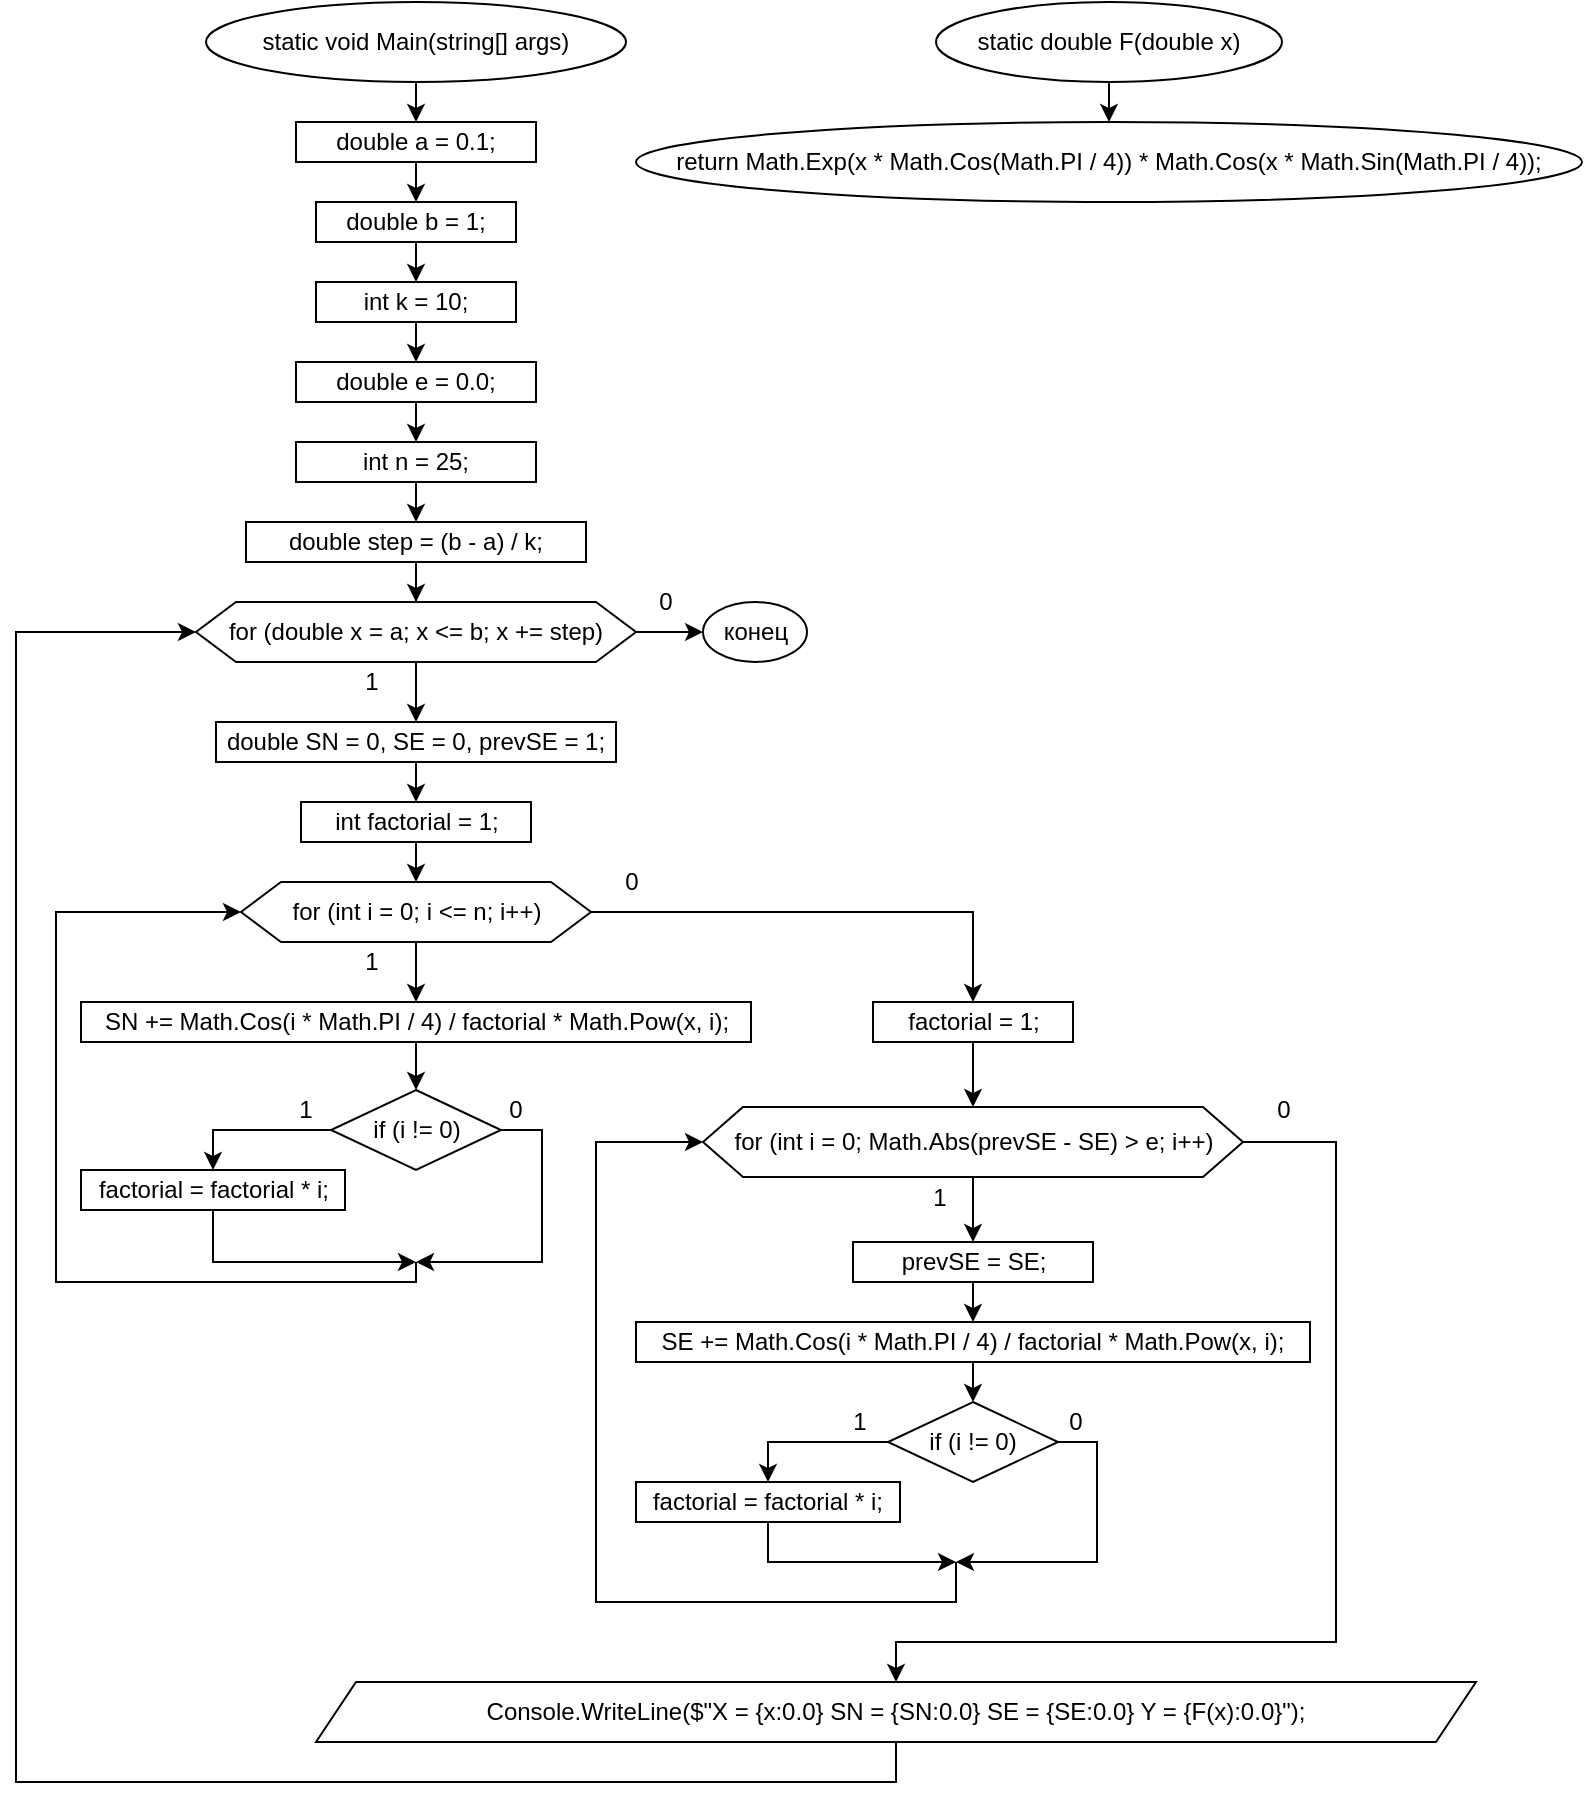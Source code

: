 <mxfile version="15.4.3" type="device"><diagram id="yeRvaVgLvuT2UfRH83QZ" name="Page-1"><mxGraphModel dx="1662" dy="762" grid="1" gridSize="10" guides="1" tooltips="1" connect="1" arrows="1" fold="1" page="1" pageScale="1" pageWidth="827" pageHeight="1169" math="0" shadow="0"><root><mxCell id="0"/><mxCell id="1" parent="0"/><mxCell id="qRY_6YW2k5AQg8p-8XEh-8" style="edgeStyle=orthogonalEdgeStyle;rounded=0;orthogonalLoop=1;jettySize=auto;html=1;exitX=0.5;exitY=1;exitDx=0;exitDy=0;entryX=0.5;entryY=0;entryDx=0;entryDy=0;" parent="1" source="qRY_6YW2k5AQg8p-8XEh-1" target="qRY_6YW2k5AQg8p-8XEh-2" edge="1"><mxGeometry relative="1" as="geometry"/></mxCell><mxCell id="qRY_6YW2k5AQg8p-8XEh-1" value="static void Main(string[] args)" style="ellipse;whiteSpace=wrap;html=1;" parent="1" vertex="1"><mxGeometry x="125" y="10" width="210" height="40" as="geometry"/></mxCell><mxCell id="qRY_6YW2k5AQg8p-8XEh-9" style="edgeStyle=orthogonalEdgeStyle;rounded=0;orthogonalLoop=1;jettySize=auto;html=1;exitX=0.5;exitY=1;exitDx=0;exitDy=0;entryX=0.5;entryY=0;entryDx=0;entryDy=0;" parent="1" source="qRY_6YW2k5AQg8p-8XEh-2" target="qRY_6YW2k5AQg8p-8XEh-3" edge="1"><mxGeometry relative="1" as="geometry"/></mxCell><mxCell id="qRY_6YW2k5AQg8p-8XEh-2" value="double a = 0.1;" style="rounded=0;whiteSpace=wrap;html=1;" parent="1" vertex="1"><mxGeometry x="170" y="70" width="120" height="20" as="geometry"/></mxCell><mxCell id="qRY_6YW2k5AQg8p-8XEh-10" style="edgeStyle=orthogonalEdgeStyle;rounded=0;orthogonalLoop=1;jettySize=auto;html=1;exitX=0.5;exitY=1;exitDx=0;exitDy=0;entryX=0.5;entryY=0;entryDx=0;entryDy=0;" parent="1" source="qRY_6YW2k5AQg8p-8XEh-3" target="qRY_6YW2k5AQg8p-8XEh-4" edge="1"><mxGeometry relative="1" as="geometry"/></mxCell><mxCell id="qRY_6YW2k5AQg8p-8XEh-3" value="double b = 1;" style="rounded=0;whiteSpace=wrap;html=1;" parent="1" vertex="1"><mxGeometry x="180" y="110" width="100" height="20" as="geometry"/></mxCell><mxCell id="qRY_6YW2k5AQg8p-8XEh-11" style="edgeStyle=orthogonalEdgeStyle;rounded=0;orthogonalLoop=1;jettySize=auto;html=1;exitX=0.5;exitY=1;exitDx=0;exitDy=0;entryX=0.5;entryY=0;entryDx=0;entryDy=0;" parent="1" source="qRY_6YW2k5AQg8p-8XEh-4" target="qRY_6YW2k5AQg8p-8XEh-5" edge="1"><mxGeometry relative="1" as="geometry"/></mxCell><mxCell id="qRY_6YW2k5AQg8p-8XEh-4" value="int k = 10;" style="rounded=0;whiteSpace=wrap;html=1;" parent="1" vertex="1"><mxGeometry x="180" y="150" width="100" height="20" as="geometry"/></mxCell><mxCell id="qRY_6YW2k5AQg8p-8XEh-12" style="edgeStyle=orthogonalEdgeStyle;rounded=0;orthogonalLoop=1;jettySize=auto;html=1;exitX=0.5;exitY=1;exitDx=0;exitDy=0;entryX=0.5;entryY=0;entryDx=0;entryDy=0;" parent="1" source="qRY_6YW2k5AQg8p-8XEh-5" target="qRY_6YW2k5AQg8p-8XEh-6" edge="1"><mxGeometry relative="1" as="geometry"/></mxCell><mxCell id="qRY_6YW2k5AQg8p-8XEh-5" value="double e = 0.0;" style="rounded=0;whiteSpace=wrap;html=1;" parent="1" vertex="1"><mxGeometry x="170" y="190" width="120" height="20" as="geometry"/></mxCell><mxCell id="qRY_6YW2k5AQg8p-8XEh-13" style="edgeStyle=orthogonalEdgeStyle;rounded=0;orthogonalLoop=1;jettySize=auto;html=1;exitX=0.5;exitY=1;exitDx=0;exitDy=0;entryX=0.5;entryY=0;entryDx=0;entryDy=0;" parent="1" source="qRY_6YW2k5AQg8p-8XEh-6" target="qRY_6YW2k5AQg8p-8XEh-7" edge="1"><mxGeometry relative="1" as="geometry"/></mxCell><mxCell id="qRY_6YW2k5AQg8p-8XEh-6" value="int n = 25;" style="rounded=0;whiteSpace=wrap;html=1;" parent="1" vertex="1"><mxGeometry x="170" y="230" width="120" height="20" as="geometry"/></mxCell><mxCell id="qRY_6YW2k5AQg8p-8XEh-15" style="edgeStyle=orthogonalEdgeStyle;rounded=0;orthogonalLoop=1;jettySize=auto;html=1;exitX=0.5;exitY=1;exitDx=0;exitDy=0;" parent="1" source="qRY_6YW2k5AQg8p-8XEh-7" target="qRY_6YW2k5AQg8p-8XEh-14" edge="1"><mxGeometry relative="1" as="geometry"/></mxCell><mxCell id="qRY_6YW2k5AQg8p-8XEh-7" value="double step = (b - a) / k;" style="rounded=0;whiteSpace=wrap;html=1;" parent="1" vertex="1"><mxGeometry x="145" y="270" width="170" height="20" as="geometry"/></mxCell><mxCell id="qRY_6YW2k5AQg8p-8XEh-17" style="edgeStyle=orthogonalEdgeStyle;rounded=0;orthogonalLoop=1;jettySize=auto;html=1;exitX=0.5;exitY=1;exitDx=0;exitDy=0;entryX=0.5;entryY=0;entryDx=0;entryDy=0;" parent="1" source="qRY_6YW2k5AQg8p-8XEh-14" target="qRY_6YW2k5AQg8p-8XEh-16" edge="1"><mxGeometry relative="1" as="geometry"/></mxCell><mxCell id="sk5EQhVOSQmlZwDaLAeL-6" style="edgeStyle=orthogonalEdgeStyle;rounded=0;orthogonalLoop=1;jettySize=auto;html=1;exitX=1;exitY=0.5;exitDx=0;exitDy=0;entryX=0;entryY=0.5;entryDx=0;entryDy=0;" parent="1" source="qRY_6YW2k5AQg8p-8XEh-14" target="sk5EQhVOSQmlZwDaLAeL-5" edge="1"><mxGeometry relative="1" as="geometry"/></mxCell><mxCell id="qRY_6YW2k5AQg8p-8XEh-14" value="for (double x = a; x &amp;lt;= b; x += step)" style="shape=hexagon;perimeter=hexagonPerimeter2;whiteSpace=wrap;html=1;fixedSize=1;" parent="1" vertex="1"><mxGeometry x="120" y="310" width="220" height="30" as="geometry"/></mxCell><mxCell id="qRY_6YW2k5AQg8p-8XEh-19" style="edgeStyle=orthogonalEdgeStyle;rounded=0;orthogonalLoop=1;jettySize=auto;html=1;exitX=0.5;exitY=1;exitDx=0;exitDy=0;entryX=0.5;entryY=0;entryDx=0;entryDy=0;" parent="1" source="qRY_6YW2k5AQg8p-8XEh-16" target="qRY_6YW2k5AQg8p-8XEh-18" edge="1"><mxGeometry relative="1" as="geometry"/></mxCell><mxCell id="qRY_6YW2k5AQg8p-8XEh-16" value="double SN = 0, SE = 0, prevSE = 1;" style="rounded=0;whiteSpace=wrap;html=1;" parent="1" vertex="1"><mxGeometry x="130" y="370" width="200" height="20" as="geometry"/></mxCell><mxCell id="qRY_6YW2k5AQg8p-8XEh-21" style="edgeStyle=orthogonalEdgeStyle;rounded=0;orthogonalLoop=1;jettySize=auto;html=1;exitX=0.5;exitY=1;exitDx=0;exitDy=0;entryX=0.5;entryY=0;entryDx=0;entryDy=0;" parent="1" source="qRY_6YW2k5AQg8p-8XEh-18" target="qRY_6YW2k5AQg8p-8XEh-20" edge="1"><mxGeometry relative="1" as="geometry"/></mxCell><mxCell id="qRY_6YW2k5AQg8p-8XEh-18" value="int factorial = 1;" style="rounded=0;whiteSpace=wrap;html=1;" parent="1" vertex="1"><mxGeometry x="172.5" y="410" width="115" height="20" as="geometry"/></mxCell><mxCell id="qRY_6YW2k5AQg8p-8XEh-23" style="edgeStyle=orthogonalEdgeStyle;rounded=0;orthogonalLoop=1;jettySize=auto;html=1;entryX=0.5;entryY=0;entryDx=0;entryDy=0;exitX=0.5;exitY=1;exitDx=0;exitDy=0;" parent="1" source="qRY_6YW2k5AQg8p-8XEh-20" target="qRY_6YW2k5AQg8p-8XEh-22" edge="1"><mxGeometry relative="1" as="geometry"><mxPoint x="230" y="490" as="sourcePoint"/></mxGeometry></mxCell><mxCell id="qRY_6YW2k5AQg8p-8XEh-32" style="edgeStyle=orthogonalEdgeStyle;rounded=0;orthogonalLoop=1;jettySize=auto;html=1;exitX=1;exitY=0.5;exitDx=0;exitDy=0;entryX=0.5;entryY=0;entryDx=0;entryDy=0;" parent="1" source="qRY_6YW2k5AQg8p-8XEh-20" target="qRY_6YW2k5AQg8p-8XEh-31" edge="1"><mxGeometry relative="1" as="geometry"/></mxCell><mxCell id="qRY_6YW2k5AQg8p-8XEh-20" value="for (int i = 0; i &amp;lt;= n; i++)" style="shape=hexagon;perimeter=hexagonPerimeter2;whiteSpace=wrap;html=1;fixedSize=1;" parent="1" vertex="1"><mxGeometry x="142.5" y="450" width="175" height="30" as="geometry"/></mxCell><mxCell id="qRY_6YW2k5AQg8p-8XEh-25" style="edgeStyle=orthogonalEdgeStyle;rounded=0;orthogonalLoop=1;jettySize=auto;html=1;exitX=0.5;exitY=1;exitDx=0;exitDy=0;entryX=0.5;entryY=0;entryDx=0;entryDy=0;" parent="1" source="qRY_6YW2k5AQg8p-8XEh-22" target="qRY_6YW2k5AQg8p-8XEh-24" edge="1"><mxGeometry relative="1" as="geometry"/></mxCell><mxCell id="qRY_6YW2k5AQg8p-8XEh-22" value="SN += Math.Cos(i * Math.PI / 4) / factorial * Math.Pow(x, i);" style="rounded=0;whiteSpace=wrap;html=1;" parent="1" vertex="1"><mxGeometry x="62.5" y="510" width="335" height="20" as="geometry"/></mxCell><mxCell id="qRY_6YW2k5AQg8p-8XEh-27" style="edgeStyle=orthogonalEdgeStyle;rounded=0;orthogonalLoop=1;jettySize=auto;html=1;exitX=0;exitY=0.5;exitDx=0;exitDy=0;entryX=0.5;entryY=0;entryDx=0;entryDy=0;" parent="1" source="qRY_6YW2k5AQg8p-8XEh-24" target="qRY_6YW2k5AQg8p-8XEh-26" edge="1"><mxGeometry relative="1" as="geometry"/></mxCell><mxCell id="qRY_6YW2k5AQg8p-8XEh-29" style="edgeStyle=orthogonalEdgeStyle;rounded=0;orthogonalLoop=1;jettySize=auto;html=1;exitX=1;exitY=0.5;exitDx=0;exitDy=0;" parent="1" source="qRY_6YW2k5AQg8p-8XEh-24" edge="1"><mxGeometry relative="1" as="geometry"><mxPoint x="230" y="640" as="targetPoint"/><Array as="points"><mxPoint x="293" y="574"/><mxPoint x="293" y="640"/></Array></mxGeometry></mxCell><mxCell id="qRY_6YW2k5AQg8p-8XEh-30" style="edgeStyle=orthogonalEdgeStyle;rounded=0;orthogonalLoop=1;jettySize=auto;html=1;entryX=0;entryY=0.5;entryDx=0;entryDy=0;" parent="1" target="qRY_6YW2k5AQg8p-8XEh-20" edge="1"><mxGeometry relative="1" as="geometry"><mxPoint x="230" y="710" as="targetPoint"/><mxPoint x="230" y="640" as="sourcePoint"/><Array as="points"><mxPoint x="230" y="650"/><mxPoint x="50" y="650"/><mxPoint x="50" y="465"/></Array></mxGeometry></mxCell><mxCell id="qRY_6YW2k5AQg8p-8XEh-24" value="if (i != 0)" style="rhombus;whiteSpace=wrap;html=1;" parent="1" vertex="1"><mxGeometry x="187.5" y="554" width="85" height="40" as="geometry"/></mxCell><mxCell id="qRY_6YW2k5AQg8p-8XEh-28" style="edgeStyle=orthogonalEdgeStyle;rounded=0;orthogonalLoop=1;jettySize=auto;html=1;exitX=0.5;exitY=1;exitDx=0;exitDy=0;" parent="1" source="qRY_6YW2k5AQg8p-8XEh-26" edge="1"><mxGeometry relative="1" as="geometry"><mxPoint x="230" y="640" as="targetPoint"/><Array as="points"><mxPoint x="129" y="640"/></Array></mxGeometry></mxCell><mxCell id="qRY_6YW2k5AQg8p-8XEh-26" value="factorial = factorial * i;" style="rounded=0;whiteSpace=wrap;html=1;" parent="1" vertex="1"><mxGeometry x="62.5" y="594" width="132" height="20" as="geometry"/></mxCell><mxCell id="qRY_6YW2k5AQg8p-8XEh-35" style="edgeStyle=orthogonalEdgeStyle;rounded=0;orthogonalLoop=1;jettySize=auto;html=1;exitX=0.5;exitY=1;exitDx=0;exitDy=0;entryX=0.5;entryY=0;entryDx=0;entryDy=0;" parent="1" source="qRY_6YW2k5AQg8p-8XEh-31" target="qRY_6YW2k5AQg8p-8XEh-34" edge="1"><mxGeometry relative="1" as="geometry"/></mxCell><mxCell id="qRY_6YW2k5AQg8p-8XEh-31" value="factorial = 1;" style="rounded=0;whiteSpace=wrap;html=1;" parent="1" vertex="1"><mxGeometry x="458.5" y="510" width="100" height="20" as="geometry"/></mxCell><mxCell id="qRY_6YW2k5AQg8p-8XEh-37" style="edgeStyle=orthogonalEdgeStyle;rounded=0;orthogonalLoop=1;jettySize=auto;html=1;exitX=0.5;exitY=1;exitDx=0;exitDy=0;entryX=0.5;entryY=0;entryDx=0;entryDy=0;" parent="1" source="qRY_6YW2k5AQg8p-8XEh-34" target="qRY_6YW2k5AQg8p-8XEh-36" edge="1"><mxGeometry relative="1" as="geometry"><mxPoint x="493.5" y="640" as="targetPoint"/></mxGeometry></mxCell><mxCell id="sk5EQhVOSQmlZwDaLAeL-1" style="edgeStyle=orthogonalEdgeStyle;rounded=0;orthogonalLoop=1;jettySize=auto;html=1;entryX=0;entryY=0.5;entryDx=0;entryDy=0;" parent="1" target="qRY_6YW2k5AQg8p-8XEh-34" edge="1"><mxGeometry relative="1" as="geometry"><mxPoint x="240" y="720" as="targetPoint"/><mxPoint x="500" y="790" as="sourcePoint"/><Array as="points"><mxPoint x="500" y="810"/><mxPoint x="320" y="810"/><mxPoint x="320" y="580"/></Array></mxGeometry></mxCell><mxCell id="sk5EQhVOSQmlZwDaLAeL-3" style="edgeStyle=orthogonalEdgeStyle;rounded=0;orthogonalLoop=1;jettySize=auto;html=1;exitX=1;exitY=0.5;exitDx=0;exitDy=0;" parent="1" source="qRY_6YW2k5AQg8p-8XEh-34" target="sk5EQhVOSQmlZwDaLAeL-2" edge="1"><mxGeometry relative="1" as="geometry"><Array as="points"><mxPoint x="690" y="580"/><mxPoint x="690" y="830"/><mxPoint x="470" y="830"/></Array></mxGeometry></mxCell><mxCell id="qRY_6YW2k5AQg8p-8XEh-34" value="for (int i = 0; Math.Abs(prevSE - SE) &amp;gt; e; i++)" style="shape=hexagon;perimeter=hexagonPerimeter2;whiteSpace=wrap;html=1;fixedSize=1;" parent="1" vertex="1"><mxGeometry x="373.5" y="562.5" width="270" height="35" as="geometry"/></mxCell><mxCell id="qRY_6YW2k5AQg8p-8XEh-39" style="edgeStyle=orthogonalEdgeStyle;rounded=0;orthogonalLoop=1;jettySize=auto;html=1;exitX=0.5;exitY=1;exitDx=0;exitDy=0;entryX=0.5;entryY=0;entryDx=0;entryDy=0;" parent="1" source="qRY_6YW2k5AQg8p-8XEh-36" target="qRY_6YW2k5AQg8p-8XEh-38" edge="1"><mxGeometry relative="1" as="geometry"/></mxCell><mxCell id="qRY_6YW2k5AQg8p-8XEh-36" value="prevSE = SE;" style="rounded=0;whiteSpace=wrap;html=1;" parent="1" vertex="1"><mxGeometry x="448.5" y="630" width="120" height="20" as="geometry"/></mxCell><mxCell id="qRY_6YW2k5AQg8p-8XEh-45" style="edgeStyle=orthogonalEdgeStyle;rounded=0;orthogonalLoop=1;jettySize=auto;html=1;exitX=0.5;exitY=1;exitDx=0;exitDy=0;entryX=0.5;entryY=0;entryDx=0;entryDy=0;" parent="1" source="qRY_6YW2k5AQg8p-8XEh-38" target="qRY_6YW2k5AQg8p-8XEh-42" edge="1"><mxGeometry relative="1" as="geometry"/></mxCell><mxCell id="qRY_6YW2k5AQg8p-8XEh-38" value="SE += Math.Cos(i * Math.PI / 4) / factorial * Math.Pow(x, i);" style="rounded=0;whiteSpace=wrap;html=1;" parent="1" vertex="1"><mxGeometry x="340" y="670" width="337" height="20" as="geometry"/></mxCell><mxCell id="qRY_6YW2k5AQg8p-8XEh-40" style="edgeStyle=orthogonalEdgeStyle;rounded=0;orthogonalLoop=1;jettySize=auto;html=1;exitX=0;exitY=0.5;exitDx=0;exitDy=0;entryX=0.5;entryY=0;entryDx=0;entryDy=0;" parent="1" source="qRY_6YW2k5AQg8p-8XEh-42" target="qRY_6YW2k5AQg8p-8XEh-44" edge="1"><mxGeometry relative="1" as="geometry"/></mxCell><mxCell id="qRY_6YW2k5AQg8p-8XEh-41" style="edgeStyle=orthogonalEdgeStyle;rounded=0;orthogonalLoop=1;jettySize=auto;html=1;exitX=1;exitY=0.5;exitDx=0;exitDy=0;" parent="1" source="qRY_6YW2k5AQg8p-8XEh-42" edge="1"><mxGeometry relative="1" as="geometry"><mxPoint x="500" y="790" as="targetPoint"/><Array as="points"><mxPoint x="570.5" y="730"/><mxPoint x="570.5" y="790"/></Array></mxGeometry></mxCell><mxCell id="qRY_6YW2k5AQg8p-8XEh-42" value="if (i != 0)" style="rhombus;whiteSpace=wrap;html=1;" parent="1" vertex="1"><mxGeometry x="466" y="710" width="85" height="40" as="geometry"/></mxCell><mxCell id="qRY_6YW2k5AQg8p-8XEh-43" style="edgeStyle=orthogonalEdgeStyle;rounded=0;orthogonalLoop=1;jettySize=auto;html=1;exitX=0.5;exitY=1;exitDx=0;exitDy=0;" parent="1" source="qRY_6YW2k5AQg8p-8XEh-44" edge="1"><mxGeometry relative="1" as="geometry"><mxPoint x="500" y="790" as="targetPoint"/><Array as="points"><mxPoint x="406" y="790"/></Array></mxGeometry></mxCell><mxCell id="qRY_6YW2k5AQg8p-8XEh-44" value="factorial = factorial * i;" style="rounded=0;whiteSpace=wrap;html=1;" parent="1" vertex="1"><mxGeometry x="340" y="750" width="132" height="20" as="geometry"/></mxCell><mxCell id="sk5EQhVOSQmlZwDaLAeL-4" style="edgeStyle=orthogonalEdgeStyle;rounded=0;orthogonalLoop=1;jettySize=auto;html=1;exitX=0.5;exitY=1;exitDx=0;exitDy=0;entryX=0;entryY=0.5;entryDx=0;entryDy=0;" parent="1" source="sk5EQhVOSQmlZwDaLAeL-2" target="qRY_6YW2k5AQg8p-8XEh-14" edge="1"><mxGeometry relative="1" as="geometry"><Array as="points"><mxPoint x="470" y="900"/><mxPoint x="30" y="900"/><mxPoint x="30" y="325"/></Array></mxGeometry></mxCell><mxCell id="sk5EQhVOSQmlZwDaLAeL-2" value="Console.WriteLine($&quot;X = {x:0.0} SN = {SN:0.0} SE = {SE:0.0} Y = {F(x):0.0}&quot;);" style="shape=parallelogram;perimeter=parallelogramPerimeter;whiteSpace=wrap;html=1;fixedSize=1;" parent="1" vertex="1"><mxGeometry x="180" y="850" width="580" height="30" as="geometry"/></mxCell><mxCell id="sk5EQhVOSQmlZwDaLAeL-5" value="конец" style="ellipse;whiteSpace=wrap;html=1;" parent="1" vertex="1"><mxGeometry x="373.5" y="310" width="52" height="30" as="geometry"/></mxCell><mxCell id="sk5EQhVOSQmlZwDaLAeL-9" style="edgeStyle=orthogonalEdgeStyle;rounded=0;orthogonalLoop=1;jettySize=auto;html=1;exitX=0.5;exitY=1;exitDx=0;exitDy=0;entryX=0.5;entryY=0;entryDx=0;entryDy=0;" parent="1" source="sk5EQhVOSQmlZwDaLAeL-7" target="sk5EQhVOSQmlZwDaLAeL-8" edge="1"><mxGeometry relative="1" as="geometry"/></mxCell><mxCell id="sk5EQhVOSQmlZwDaLAeL-7" value="static double F(double x)" style="ellipse;whiteSpace=wrap;html=1;" parent="1" vertex="1"><mxGeometry x="490" y="10" width="173" height="40" as="geometry"/></mxCell><mxCell id="sk5EQhVOSQmlZwDaLAeL-8" value="return Math.Exp(x * Math.Cos(Math.PI / 4)) * Math.Cos(x * Math.Sin(Math.PI / 4));" style="ellipse;whiteSpace=wrap;html=1;" parent="1" vertex="1"><mxGeometry x="340" y="70" width="473" height="40" as="geometry"/></mxCell><mxCell id="sk5EQhVOSQmlZwDaLAeL-10" value="1" style="text;html=1;strokeColor=none;fillColor=none;align=center;verticalAlign=middle;whiteSpace=wrap;rounded=0;" parent="1" vertex="1"><mxGeometry x="187.5" y="340" width="40" height="20" as="geometry"/></mxCell><mxCell id="sk5EQhVOSQmlZwDaLAeL-11" value="0" style="text;html=1;strokeColor=none;fillColor=none;align=center;verticalAlign=middle;whiteSpace=wrap;rounded=0;" parent="1" vertex="1"><mxGeometry x="335" y="300" width="40" height="20" as="geometry"/></mxCell><mxCell id="sk5EQhVOSQmlZwDaLAeL-12" value="1" style="text;html=1;strokeColor=none;fillColor=none;align=center;verticalAlign=middle;whiteSpace=wrap;rounded=0;" parent="1" vertex="1"><mxGeometry x="187.5" y="480" width="40" height="20" as="geometry"/></mxCell><mxCell id="sk5EQhVOSQmlZwDaLAeL-13" value="0" style="text;html=1;strokeColor=none;fillColor=none;align=center;verticalAlign=middle;whiteSpace=wrap;rounded=0;rotation=0;" parent="1" vertex="1"><mxGeometry x="317.5" y="440" width="40" height="20" as="geometry"/></mxCell><mxCell id="sk5EQhVOSQmlZwDaLAeL-14" value="1" style="text;html=1;strokeColor=none;fillColor=none;align=center;verticalAlign=middle;whiteSpace=wrap;rounded=0;" parent="1" vertex="1"><mxGeometry x="472" y="597.5" width="40" height="20" as="geometry"/></mxCell><mxCell id="sk5EQhVOSQmlZwDaLAeL-15" value="0" style="text;html=1;strokeColor=none;fillColor=none;align=center;verticalAlign=middle;whiteSpace=wrap;rounded=0;rotation=0;" parent="1" vertex="1"><mxGeometry x="643.5" y="554" width="40" height="20" as="geometry"/></mxCell><mxCell id="sk5EQhVOSQmlZwDaLAeL-16" value="1" style="text;html=1;strokeColor=none;fillColor=none;align=center;verticalAlign=middle;whiteSpace=wrap;rounded=0;" parent="1" vertex="1"><mxGeometry x="154.5" y="554" width="40" height="20" as="geometry"/></mxCell><mxCell id="sk5EQhVOSQmlZwDaLAeL-17" value="0" style="text;html=1;strokeColor=none;fillColor=none;align=center;verticalAlign=middle;whiteSpace=wrap;rounded=0;rotation=0;" parent="1" vertex="1"><mxGeometry x="260" y="554" width="40" height="20" as="geometry"/></mxCell><mxCell id="sk5EQhVOSQmlZwDaLAeL-18" value="1" style="text;html=1;strokeColor=none;fillColor=none;align=center;verticalAlign=middle;whiteSpace=wrap;rounded=0;" parent="1" vertex="1"><mxGeometry x="432" y="710" width="40" height="20" as="geometry"/></mxCell><mxCell id="sk5EQhVOSQmlZwDaLAeL-20" value="0" style="text;html=1;strokeColor=none;fillColor=none;align=center;verticalAlign=middle;whiteSpace=wrap;rounded=0;rotation=0;" parent="1" vertex="1"><mxGeometry x="540" y="710" width="40" height="20" as="geometry"/></mxCell></root></mxGraphModel></diagram></mxfile>